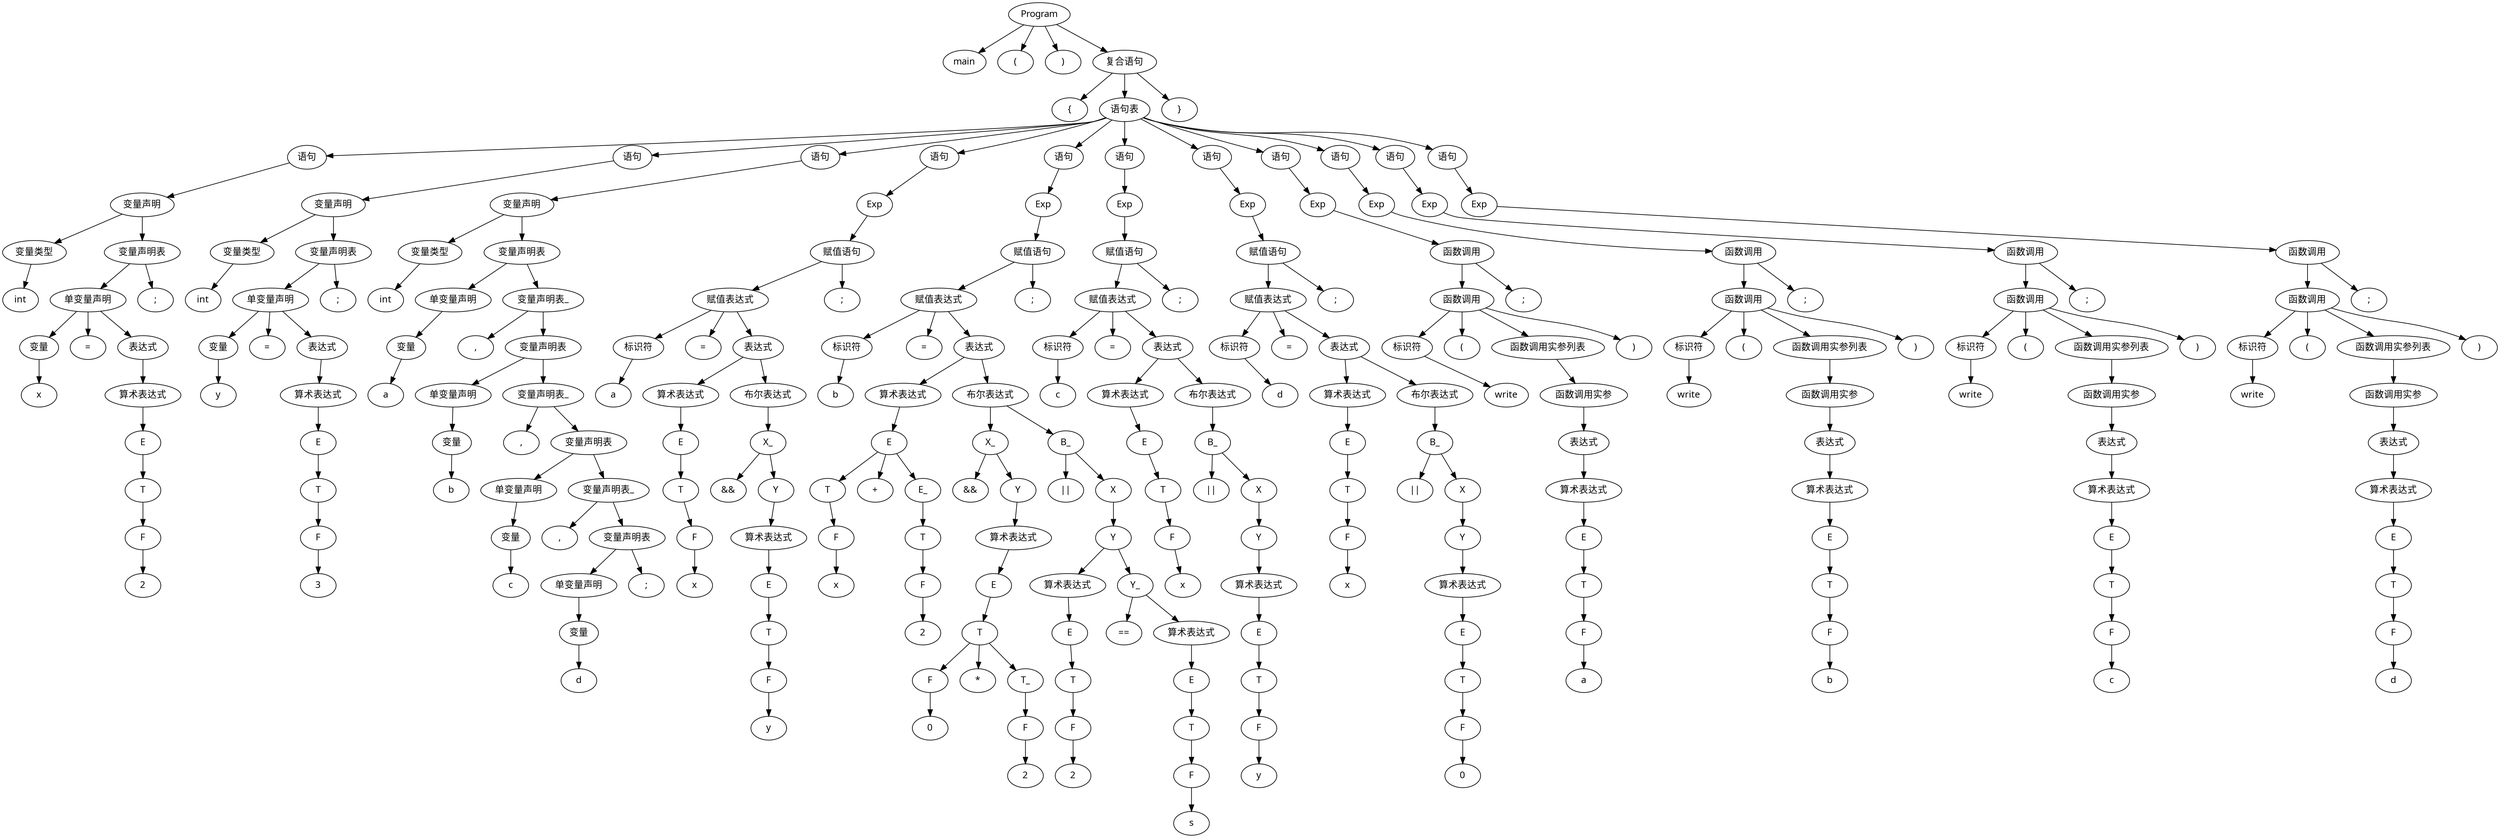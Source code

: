 // test0.2.txt
digraph {
	node [fontname="Microsoft YaHei"]
	1 [label=Program]
	2 [label=main]
	3 [label="("]
	4 [label=")"]
	5 [label="复合语句"]
	6 [label="{"]
	7 [label="语句表"]
	8 [label="语句"]
	9 [label="变量声明"]
	10 [label="变量类型"]
	11 [label=int]
	12 [label="变量声明表"]
	13 [label="单变量声明"]
	14 [label="变量"]
	15 [label=x]
	16 [label="="]
	17 [label="表达式"]
	18 [label="算术表达式"]
	19 [label=E]
	20 [label=T]
	21 [label=F]
	22 [label=2]
	23 [label=";"]
	24 [label="语句"]
	25 [label="变量声明"]
	26 [label="变量类型"]
	27 [label=int]
	28 [label="变量声明表"]
	29 [label="单变量声明"]
	30 [label="变量"]
	31 [label=y]
	32 [label="="]
	33 [label="表达式"]
	34 [label="算术表达式"]
	35 [label=E]
	36 [label=T]
	37 [label=F]
	38 [label=3]
	39 [label=";"]
	40 [label="语句"]
	41 [label="变量声明"]
	42 [label="变量类型"]
	43 [label=int]
	44 [label="变量声明表"]
	45 [label="单变量声明"]
	46 [label="变量"]
	47 [label=a]
	48 [label="变量声明表_"]
	49 [label=","]
	50 [label="变量声明表"]
	51 [label="单变量声明"]
	52 [label="变量"]
	53 [label=b]
	54 [label="变量声明表_"]
	55 [label=","]
	56 [label="变量声明表"]
	57 [label="单变量声明"]
	58 [label="变量"]
	59 [label=c]
	60 [label="变量声明表_"]
	61 [label=","]
	62 [label="变量声明表"]
	63 [label="单变量声明"]
	64 [label="变量"]
	65 [label=d]
	66 [label=";"]
	67 [label="语句"]
	68 [label=Exp]
	69 [label="赋值语句"]
	70 [label="赋值表达式"]
	71 [label="标识符"]
	72 [label=a]
	73 [label="="]
	74 [label="表达式"]
	75 [label="算术表达式"]
	76 [label=E]
	77 [label=T]
	78 [label=F]
	79 [label=x]
	80 [label="布尔表达式"]
	81 [label=X_]
	82 [label="&&"]
	83 [label=Y]
	84 [label="算术表达式"]
	85 [label=E]
	86 [label=T]
	87 [label=F]
	88 [label=y]
	89 [label=";"]
	90 [label="语句"]
	91 [label=Exp]
	92 [label="赋值语句"]
	93 [label="赋值表达式"]
	94 [label="标识符"]
	95 [label=b]
	96 [label="="]
	97 [label="表达式"]
	98 [label="算术表达式"]
	99 [label=E]
	100 [label=T]
	101 [label=F]
	102 [label=x]
	103 [label="+"]
	104 [label=E_]
	105 [label=T]
	106 [label=F]
	107 [label=2]
	108 [label="布尔表达式"]
	109 [label=X_]
	110 [label="&&"]
	111 [label=Y]
	112 [label="算术表达式"]
	113 [label=E]
	114 [label=T]
	115 [label=F]
	116 [label=0]
	117 [label="*"]
	118 [label=T_]
	119 [label=F]
	120 [label=2]
	121 [label=B_]
	122 [label="||"]
	123 [label=X]
	124 [label=Y]
	125 [label="算术表达式"]
	126 [label=E]
	127 [label=T]
	128 [label=F]
	129 [label=2]
	130 [label=Y_]
	131 [label="=="]
	132 [label="算术表达式"]
	133 [label=E]
	134 [label=T]
	135 [label=F]
	136 [label=s]
	137 [label=";"]
	138 [label="语句"]
	139 [label=Exp]
	140 [label="赋值语句"]
	141 [label="赋值表达式"]
	142 [label="标识符"]
	143 [label=c]
	144 [label="="]
	145 [label="表达式"]
	146 [label="算术表达式"]
	147 [label=E]
	148 [label=T]
	149 [label=F]
	150 [label=x]
	151 [label="布尔表达式"]
	152 [label=B_]
	153 [label="||"]
	154 [label=X]
	155 [label=Y]
	156 [label="算术表达式"]
	157 [label=E]
	158 [label=T]
	159 [label=F]
	160 [label=y]
	161 [label=";"]
	162 [label="语句"]
	163 [label=Exp]
	164 [label="赋值语句"]
	165 [label="赋值表达式"]
	166 [label="标识符"]
	167 [label=d]
	168 [label="="]
	169 [label="表达式"]
	170 [label="算术表达式"]
	171 [label=E]
	172 [label=T]
	173 [label=F]
	174 [label=x]
	175 [label="布尔表达式"]
	176 [label=B_]
	177 [label="||"]
	178 [label=X]
	179 [label=Y]
	180 [label="算术表达式"]
	181 [label=E]
	182 [label=T]
	183 [label=F]
	184 [label=0]
	185 [label=";"]
	186 [label="语句"]
	187 [label=Exp]
	188 [label="函数调用"]
	189 [label="函数调用"]
	190 [label="标识符"]
	191 [label=write]
	192 [label="("]
	193 [label="函数调用实参列表"]
	194 [label="函数调用实参"]
	195 [label="表达式"]
	196 [label="算术表达式"]
	197 [label=E]
	198 [label=T]
	199 [label=F]
	200 [label=a]
	201 [label=")"]
	202 [label=";"]
	203 [label="语句"]
	204 [label=Exp]
	205 [label="函数调用"]
	206 [label="函数调用"]
	207 [label="标识符"]
	208 [label=write]
	209 [label="("]
	210 [label="函数调用实参列表"]
	211 [label="函数调用实参"]
	212 [label="表达式"]
	213 [label="算术表达式"]
	214 [label=E]
	215 [label=T]
	216 [label=F]
	217 [label=b]
	218 [label=")"]
	219 [label=";"]
	220 [label="语句"]
	221 [label=Exp]
	222 [label="函数调用"]
	223 [label="函数调用"]
	224 [label="标识符"]
	225 [label=write]
	226 [label="("]
	227 [label="函数调用实参列表"]
	228 [label="函数调用实参"]
	229 [label="表达式"]
	230 [label="算术表达式"]
	231 [label=E]
	232 [label=T]
	233 [label=F]
	234 [label=c]
	235 [label=")"]
	236 [label=";"]
	237 [label="语句"]
	238 [label=Exp]
	239 [label="函数调用"]
	240 [label="函数调用"]
	241 [label="标识符"]
	242 [label=write]
	243 [label="("]
	244 [label="函数调用实参列表"]
	245 [label="函数调用实参"]
	246 [label="表达式"]
	247 [label="算术表达式"]
	248 [label=E]
	249 [label=T]
	250 [label=F]
	251 [label=d]
	252 [label=")"]
	253 [label=";"]
	254 [label="}"]
	1 -> 2
	1 -> 3
	1 -> 4
	1 -> 5
	5 -> 6
	5 -> 7
	7 -> 8
	8 -> 9
	9 -> 10
	10 -> 11
	9 -> 12
	12 -> 13
	13 -> 14
	14 -> 15
	13 -> 16
	13 -> 17
	17 -> 18
	18 -> 19
	19 -> 20
	20 -> 21
	21 -> 22
	12 -> 23
	7 -> 24
	24 -> 25
	25 -> 26
	26 -> 27
	25 -> 28
	28 -> 29
	29 -> 30
	30 -> 31
	29 -> 32
	29 -> 33
	33 -> 34
	34 -> 35
	35 -> 36
	36 -> 37
	37 -> 38
	28 -> 39
	7 -> 40
	40 -> 41
	41 -> 42
	42 -> 43
	41 -> 44
	44 -> 45
	45 -> 46
	46 -> 47
	44 -> 48
	48 -> 49
	48 -> 50
	50 -> 51
	51 -> 52
	52 -> 53
	50 -> 54
	54 -> 55
	54 -> 56
	56 -> 57
	57 -> 58
	58 -> 59
	56 -> 60
	60 -> 61
	60 -> 62
	62 -> 63
	63 -> 64
	64 -> 65
	62 -> 66
	7 -> 67
	67 -> 68
	68 -> 69
	69 -> 70
	70 -> 71
	71 -> 72
	70 -> 73
	70 -> 74
	74 -> 75
	75 -> 76
	76 -> 77
	77 -> 78
	78 -> 79
	74 -> 80
	80 -> 81
	81 -> 82
	81 -> 83
	83 -> 84
	84 -> 85
	85 -> 86
	86 -> 87
	87 -> 88
	69 -> 89
	7 -> 90
	90 -> 91
	91 -> 92
	92 -> 93
	93 -> 94
	94 -> 95
	93 -> 96
	93 -> 97
	97 -> 98
	98 -> 99
	99 -> 100
	100 -> 101
	101 -> 102
	99 -> 103
	99 -> 104
	104 -> 105
	105 -> 106
	106 -> 107
	97 -> 108
	108 -> 109
	109 -> 110
	109 -> 111
	111 -> 112
	112 -> 113
	113 -> 114
	114 -> 115
	115 -> 116
	114 -> 117
	114 -> 118
	118 -> 119
	119 -> 120
	108 -> 121
	121 -> 122
	121 -> 123
	123 -> 124
	124 -> 125
	125 -> 126
	126 -> 127
	127 -> 128
	128 -> 129
	124 -> 130
	130 -> 131
	130 -> 132
	132 -> 133
	133 -> 134
	134 -> 135
	135 -> 136
	92 -> 137
	7 -> 138
	138 -> 139
	139 -> 140
	140 -> 141
	141 -> 142
	142 -> 143
	141 -> 144
	141 -> 145
	145 -> 146
	146 -> 147
	147 -> 148
	148 -> 149
	149 -> 150
	145 -> 151
	151 -> 152
	152 -> 153
	152 -> 154
	154 -> 155
	155 -> 156
	156 -> 157
	157 -> 158
	158 -> 159
	159 -> 160
	140 -> 161
	7 -> 162
	162 -> 163
	163 -> 164
	164 -> 165
	165 -> 166
	166 -> 167
	165 -> 168
	165 -> 169
	169 -> 170
	170 -> 171
	171 -> 172
	172 -> 173
	173 -> 174
	169 -> 175
	175 -> 176
	176 -> 177
	176 -> 178
	178 -> 179
	179 -> 180
	180 -> 181
	181 -> 182
	182 -> 183
	183 -> 184
	164 -> 185
	7 -> 186
	186 -> 187
	187 -> 188
	188 -> 189
	189 -> 190
	190 -> 191
	189 -> 192
	189 -> 193
	193 -> 194
	194 -> 195
	195 -> 196
	196 -> 197
	197 -> 198
	198 -> 199
	199 -> 200
	189 -> 201
	188 -> 202
	7 -> 203
	203 -> 204
	204 -> 205
	205 -> 206
	206 -> 207
	207 -> 208
	206 -> 209
	206 -> 210
	210 -> 211
	211 -> 212
	212 -> 213
	213 -> 214
	214 -> 215
	215 -> 216
	216 -> 217
	206 -> 218
	205 -> 219
	7 -> 220
	220 -> 221
	221 -> 222
	222 -> 223
	223 -> 224
	224 -> 225
	223 -> 226
	223 -> 227
	227 -> 228
	228 -> 229
	229 -> 230
	230 -> 231
	231 -> 232
	232 -> 233
	233 -> 234
	223 -> 235
	222 -> 236
	7 -> 237
	237 -> 238
	238 -> 239
	239 -> 240
	240 -> 241
	241 -> 242
	240 -> 243
	240 -> 244
	244 -> 245
	245 -> 246
	246 -> 247
	247 -> 248
	248 -> 249
	249 -> 250
	250 -> 251
	240 -> 252
	239 -> 253
	5 -> 254
}
